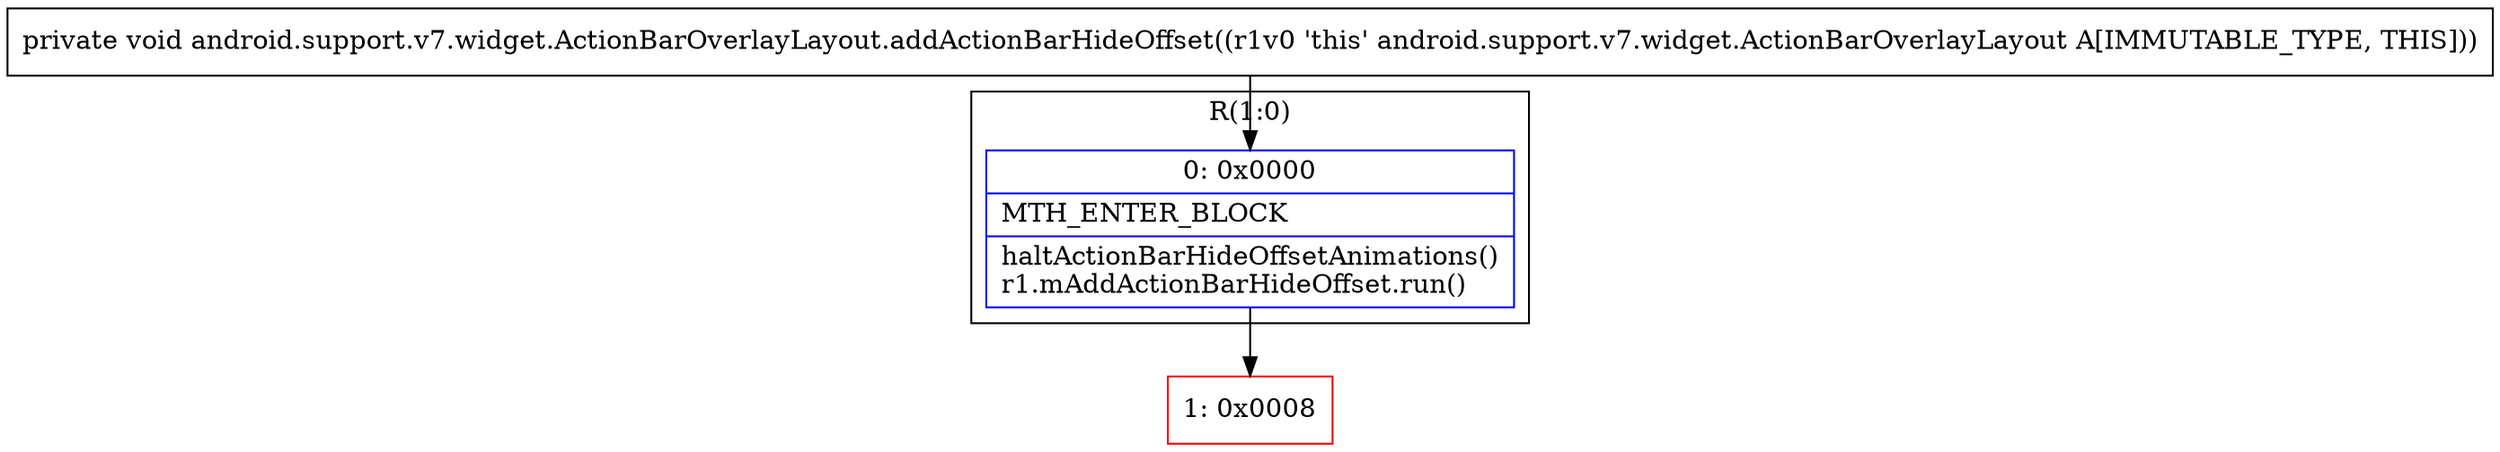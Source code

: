 digraph "CFG forandroid.support.v7.widget.ActionBarOverlayLayout.addActionBarHideOffset()V" {
subgraph cluster_Region_1422541297 {
label = "R(1:0)";
node [shape=record,color=blue];
Node_0 [shape=record,label="{0\:\ 0x0000|MTH_ENTER_BLOCK\l|haltActionBarHideOffsetAnimations()\lr1.mAddActionBarHideOffset.run()\l}"];
}
Node_1 [shape=record,color=red,label="{1\:\ 0x0008}"];
MethodNode[shape=record,label="{private void android.support.v7.widget.ActionBarOverlayLayout.addActionBarHideOffset((r1v0 'this' android.support.v7.widget.ActionBarOverlayLayout A[IMMUTABLE_TYPE, THIS])) }"];
MethodNode -> Node_0;
Node_0 -> Node_1;
}

